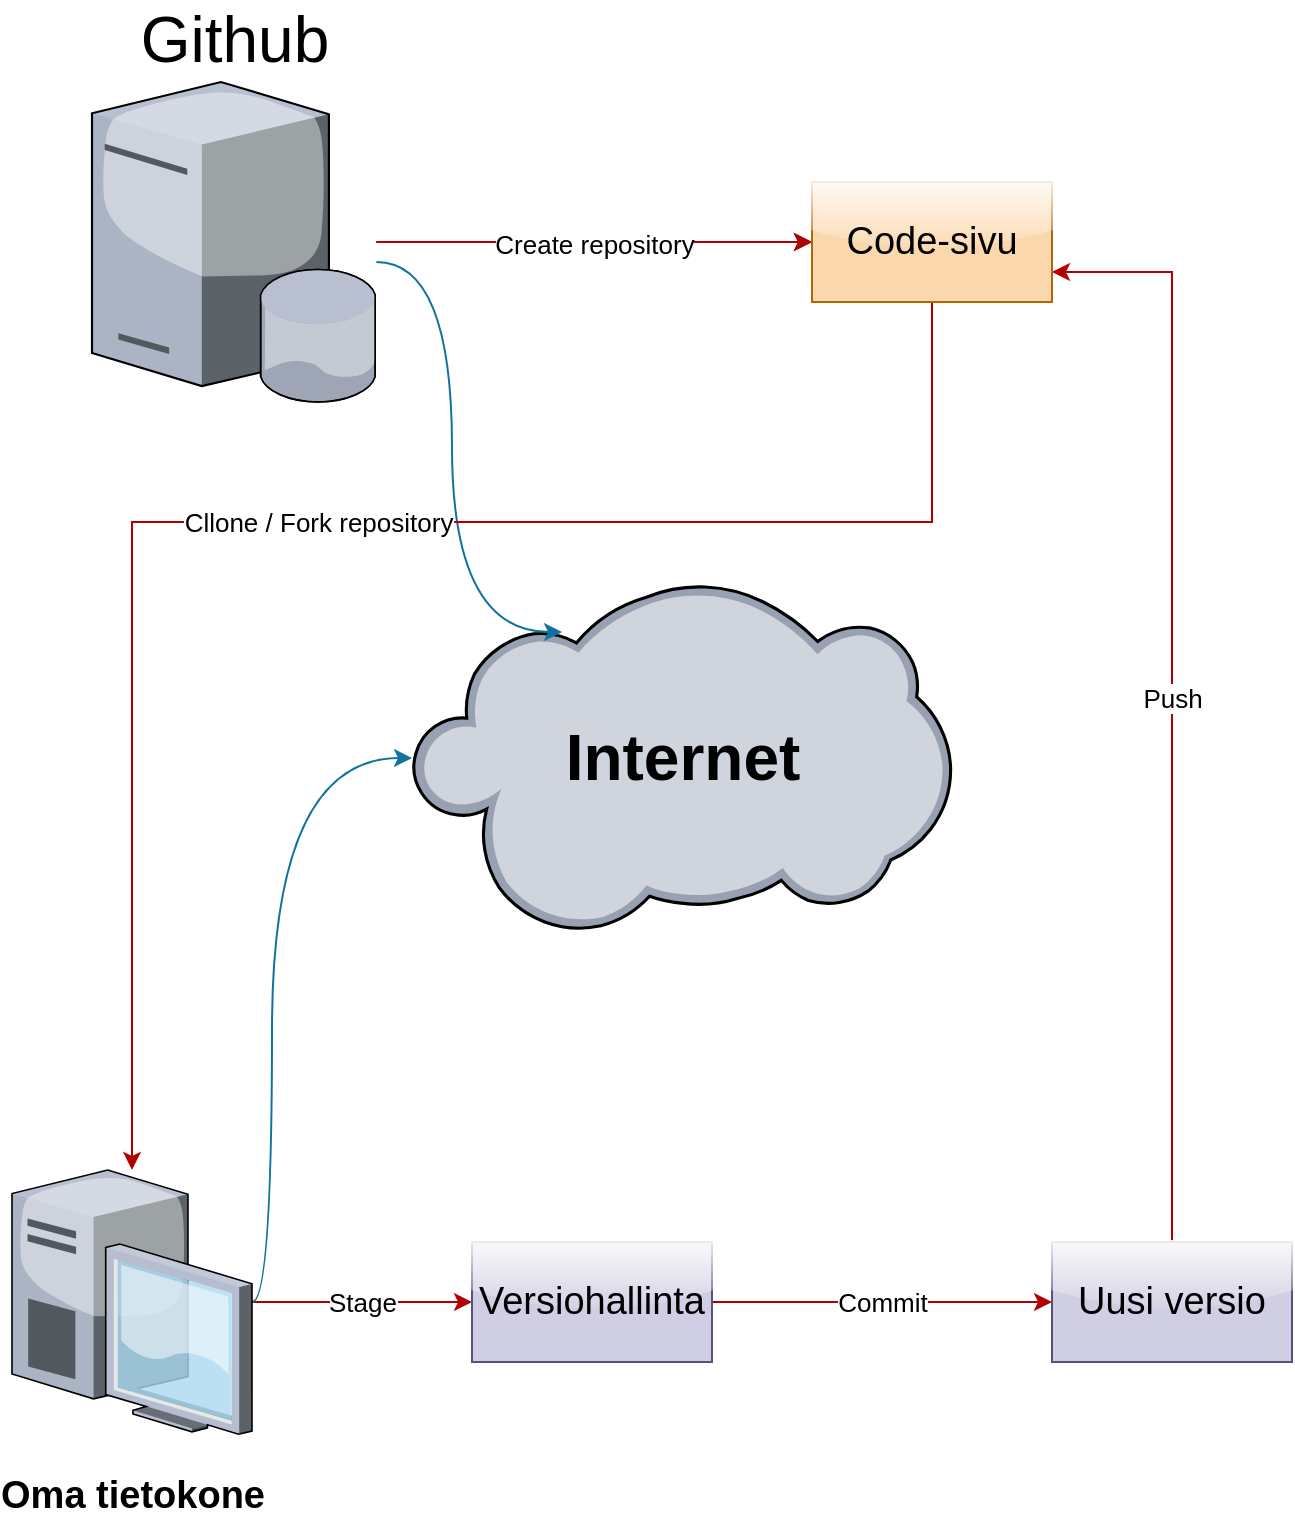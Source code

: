 <mxfile version="20.7.4" type="device"><diagram id="xstVa8dx9ivlIENc6T-d" name="Page-1"><mxGraphModel dx="1098" dy="1928" grid="1" gridSize="10" guides="1" tooltips="1" connect="1" arrows="1" fold="1" page="1" pageScale="1" pageWidth="850" pageHeight="1100" math="0" shadow="0"><root><mxCell id="0"/><mxCell id="1" parent="0"/><mxCell id="LGraSpkIt0QpMCbnWIlK-1" value="&lt;h1 style=&quot;font-size: 32px;&quot;&gt;&lt;b style=&quot;font-size: 32px;&quot;&gt;Internet&lt;/b&gt;&lt;/h1&gt;" style="verticalLabelPosition=middle;sketch=0;aspect=fixed;html=1;verticalAlign=middle;strokeColor=none;align=center;outlineConnect=0;shape=mxgraph.citrix.cloud;horizontal=1;fontSize=32;labelPosition=center;" vertex="1" parent="1"><mxGeometry x="390" y="190" width="269.84" height="176.11" as="geometry"/></mxCell><mxCell id="LGraSpkIt0QpMCbnWIlK-12" value="" style="edgeStyle=orthogonalEdgeStyle;rounded=0;orthogonalLoop=1;jettySize=auto;html=1;fontSize=19;" edge="1" parent="1" source="LGraSpkIt0QpMCbnWIlK-5" target="LGraSpkIt0QpMCbnWIlK-11"><mxGeometry relative="1" as="geometry"/></mxCell><mxCell id="LGraSpkIt0QpMCbnWIlK-13" value="&lt;font style=&quot;font-size: 13px;&quot;&gt;Create repository&lt;/font&gt;" style="edgeStyle=orthogonalEdgeStyle;rounded=0;orthogonalLoop=1;jettySize=auto;html=1;fontSize=19;fillColor=#e51400;strokeColor=#B20000;" edge="1" parent="1" source="LGraSpkIt0QpMCbnWIlK-5" target="LGraSpkIt0QpMCbnWIlK-11"><mxGeometry relative="1" as="geometry"/></mxCell><mxCell id="LGraSpkIt0QpMCbnWIlK-21" style="edgeStyle=orthogonalEdgeStyle;orthogonalLoop=1;jettySize=auto;html=1;entryX=0.278;entryY=0.142;entryDx=0;entryDy=0;entryPerimeter=0;fontSize=13;startArrow=none;startFill=0;curved=1;fillColor=#b1ddf0;strokeColor=#10739e;" edge="1" parent="1" source="LGraSpkIt0QpMCbnWIlK-5" target="LGraSpkIt0QpMCbnWIlK-1"><mxGeometry relative="1" as="geometry"><Array as="points"><mxPoint x="410" y="30"/><mxPoint x="410" y="215"/></Array></mxGeometry></mxCell><mxCell id="LGraSpkIt0QpMCbnWIlK-5" value="Github" style="verticalLabelPosition=top;sketch=0;aspect=fixed;html=1;verticalAlign=bottom;strokeColor=none;align=center;outlineConnect=0;shape=mxgraph.citrix.database_server;fontSize=32;labelPosition=center;" vertex="1" parent="1"><mxGeometry x="230" y="-60" width="142.22" height="160" as="geometry"/></mxCell><mxCell id="LGraSpkIt0QpMCbnWIlK-18" value="Stage" style="edgeStyle=orthogonalEdgeStyle;rounded=0;orthogonalLoop=1;jettySize=auto;html=1;fontSize=13;fillColor=#e51400;strokeColor=#B20000;" edge="1" parent="1" source="LGraSpkIt0QpMCbnWIlK-8" target="LGraSpkIt0QpMCbnWIlK-9"><mxGeometry relative="1" as="geometry"/></mxCell><mxCell id="LGraSpkIt0QpMCbnWIlK-23" style="edgeStyle=orthogonalEdgeStyle;curved=1;orthogonalLoop=1;jettySize=auto;html=1;fontSize=13;startArrow=none;startFill=0;fillColor=#b1ddf0;strokeColor=#10739e;" edge="1" parent="1" source="LGraSpkIt0QpMCbnWIlK-8" target="LGraSpkIt0QpMCbnWIlK-1"><mxGeometry relative="1" as="geometry"><mxPoint x="370" y="270" as="targetPoint"/><Array as="points"><mxPoint x="320" y="550"/><mxPoint x="320" y="278"/></Array></mxGeometry></mxCell><mxCell id="LGraSpkIt0QpMCbnWIlK-8" value="&lt;b&gt;&lt;font style=&quot;font-size: 19px;&quot;&gt;Oma tietokone&lt;/font&gt;&lt;/b&gt;" style="verticalLabelPosition=bottom;sketch=0;aspect=fixed;html=1;verticalAlign=top;strokeColor=none;align=center;outlineConnect=0;shape=mxgraph.citrix.desktop;fontSize=32;" vertex="1" parent="1"><mxGeometry x="190" y="484" width="120" height="132.13" as="geometry"/></mxCell><mxCell id="LGraSpkIt0QpMCbnWIlK-19" value="Commit" style="edgeStyle=orthogonalEdgeStyle;rounded=0;orthogonalLoop=1;jettySize=auto;html=1;fontSize=13;fillColor=#e51400;strokeColor=#B20000;" edge="1" parent="1" source="LGraSpkIt0QpMCbnWIlK-9" target="LGraSpkIt0QpMCbnWIlK-10"><mxGeometry relative="1" as="geometry"/></mxCell><mxCell id="LGraSpkIt0QpMCbnWIlK-9" value="Versiohallinta" style="rounded=0;whiteSpace=wrap;html=1;fontSize=19;fillColor=#d0cee2;strokeColor=#56517e;glass=1;shadow=0;" vertex="1" parent="1"><mxGeometry x="420" y="520" width="120" height="60" as="geometry"/></mxCell><mxCell id="LGraSpkIt0QpMCbnWIlK-20" value="Push" style="edgeStyle=orthogonalEdgeStyle;rounded=0;orthogonalLoop=1;jettySize=auto;html=1;entryX=1;entryY=0.75;entryDx=0;entryDy=0;fontSize=13;fillColor=#e51400;strokeColor=#B20000;" edge="1" parent="1" source="LGraSpkIt0QpMCbnWIlK-10" target="LGraSpkIt0QpMCbnWIlK-11"><mxGeometry relative="1" as="geometry"/></mxCell><mxCell id="LGraSpkIt0QpMCbnWIlK-10" value="Uusi versio" style="rounded=0;whiteSpace=wrap;html=1;fontSize=19;fillColor=#d0cee2;strokeColor=#56517e;glass=1;" vertex="1" parent="1"><mxGeometry x="710" y="520" width="120" height="60" as="geometry"/></mxCell><mxCell id="LGraSpkIt0QpMCbnWIlK-17" value="Cllone / Fork repository" style="edgeStyle=orthogonalEdgeStyle;rounded=0;orthogonalLoop=1;jettySize=auto;html=1;fontSize=13;fillColor=#e51400;strokeColor=#B20000;" edge="1" parent="1" source="LGraSpkIt0QpMCbnWIlK-11" target="LGraSpkIt0QpMCbnWIlK-8"><mxGeometry relative="1" as="geometry"><Array as="points"><mxPoint x="650" y="160"/><mxPoint x="250" y="160"/></Array></mxGeometry></mxCell><mxCell id="LGraSpkIt0QpMCbnWIlK-11" value="Code-sivu" style="rounded=0;whiteSpace=wrap;html=1;fontSize=19;fillColor=#fad7ac;strokeColor=#b46504;glass=1;" vertex="1" parent="1"><mxGeometry x="590" y="-10" width="120" height="60" as="geometry"/></mxCell></root></mxGraphModel></diagram></mxfile>